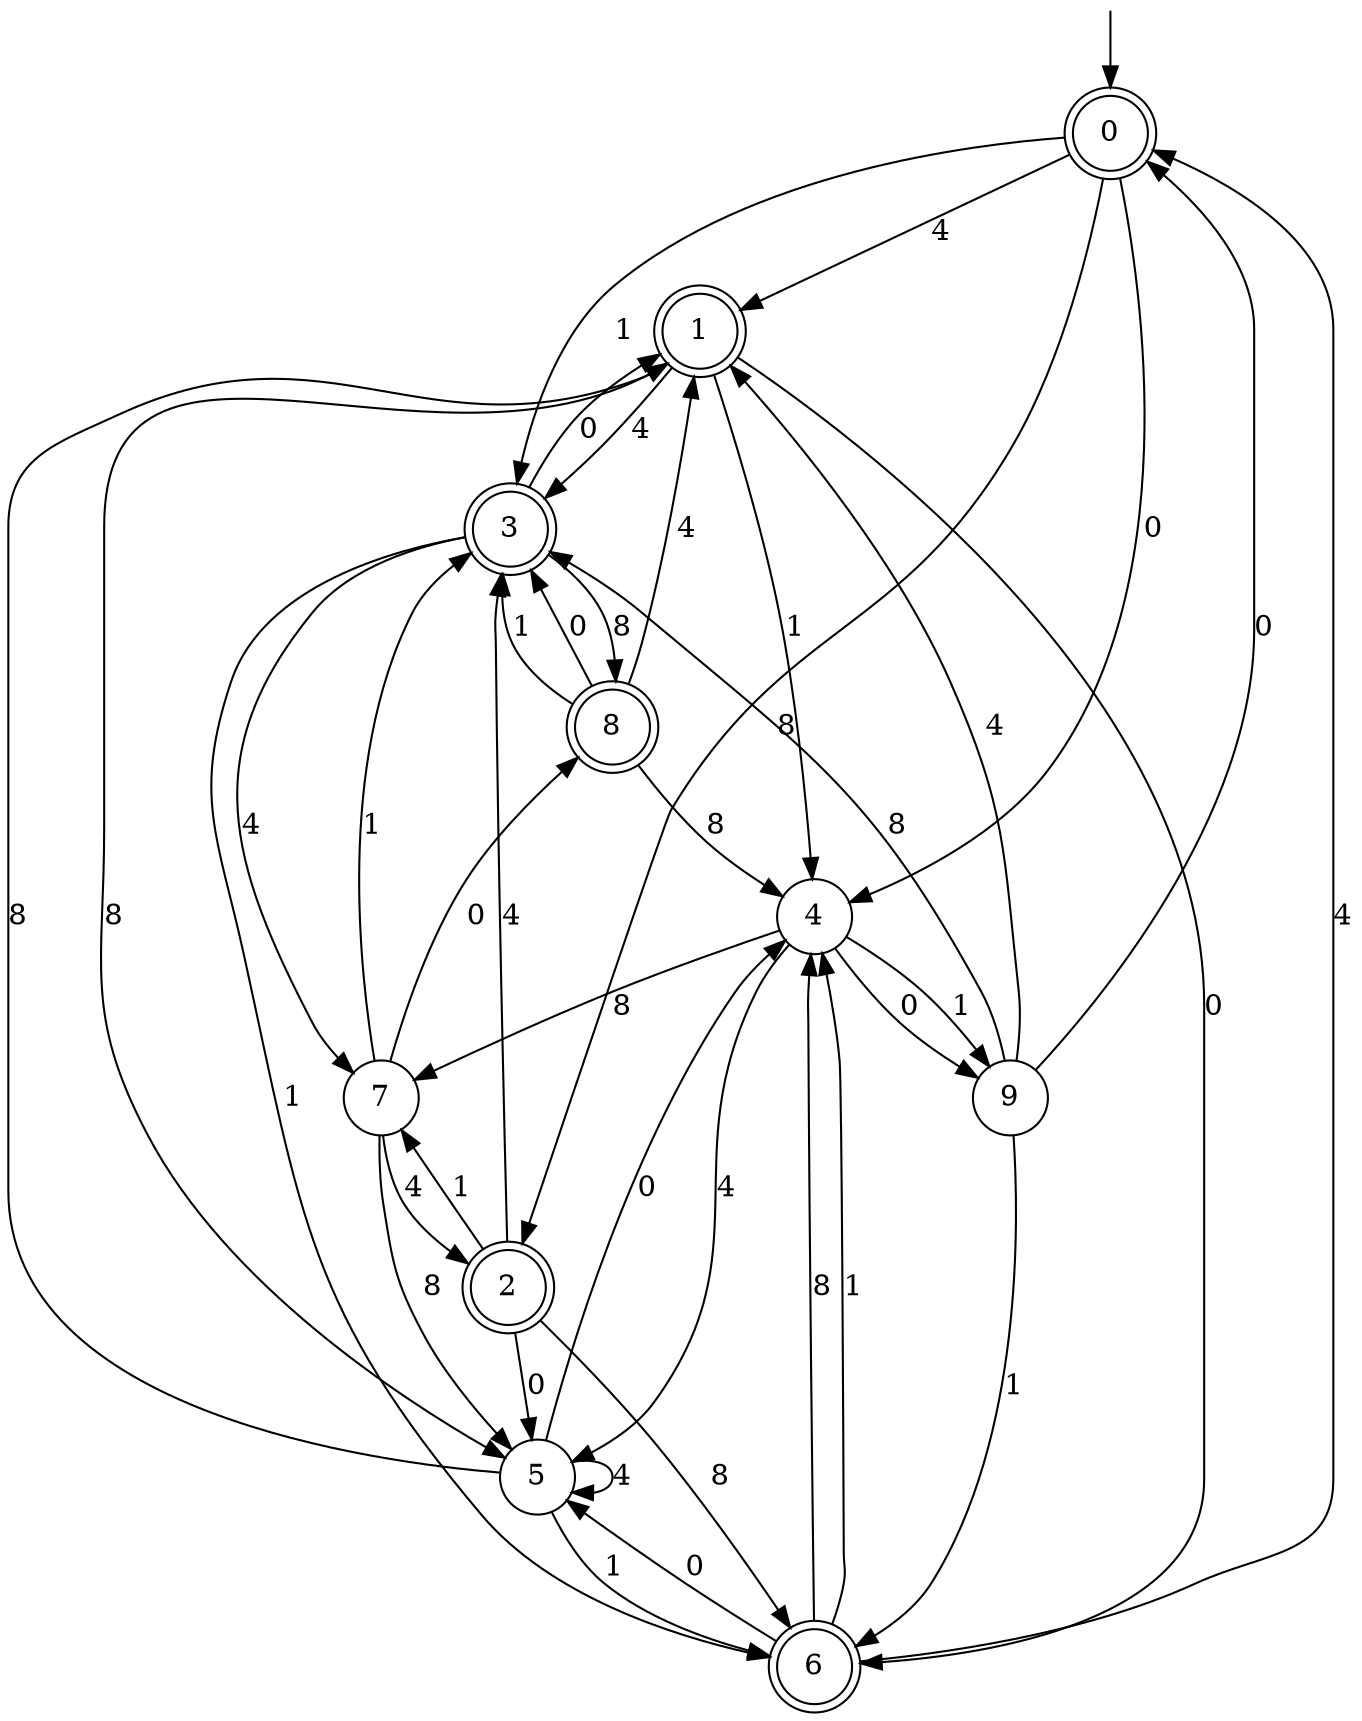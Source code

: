 digraph g {

	s0 [shape="doublecircle" label="0"];
	s1 [shape="doublecircle" label="1"];
	s2 [shape="doublecircle" label="2"];
	s3 [shape="doublecircle" label="3"];
	s4 [shape="circle" label="4"];
	s5 [shape="circle" label="5"];
	s6 [shape="doublecircle" label="6"];
	s7 [shape="circle" label="7"];
	s8 [shape="doublecircle" label="8"];
	s9 [shape="circle" label="9"];
	s0 -> s1 [label="4"];
	s0 -> s2 [label="8"];
	s0 -> s3 [label="1"];
	s0 -> s4 [label="0"];
	s1 -> s3 [label="4"];
	s1 -> s5 [label="8"];
	s1 -> s4 [label="1"];
	s1 -> s6 [label="0"];
	s2 -> s3 [label="4"];
	s2 -> s6 [label="8"];
	s2 -> s7 [label="1"];
	s2 -> s5 [label="0"];
	s3 -> s7 [label="4"];
	s3 -> s8 [label="8"];
	s3 -> s6 [label="1"];
	s3 -> s1 [label="0"];
	s4 -> s5 [label="4"];
	s4 -> s7 [label="8"];
	s4 -> s9 [label="1"];
	s4 -> s9 [label="0"];
	s5 -> s5 [label="4"];
	s5 -> s1 [label="8"];
	s5 -> s6 [label="1"];
	s5 -> s4 [label="0"];
	s6 -> s0 [label="4"];
	s6 -> s4 [label="8"];
	s6 -> s4 [label="1"];
	s6 -> s5 [label="0"];
	s7 -> s2 [label="4"];
	s7 -> s5 [label="8"];
	s7 -> s3 [label="1"];
	s7 -> s8 [label="0"];
	s8 -> s1 [label="4"];
	s8 -> s4 [label="8"];
	s8 -> s3 [label="1"];
	s8 -> s3 [label="0"];
	s9 -> s1 [label="4"];
	s9 -> s3 [label="8"];
	s9 -> s6 [label="1"];
	s9 -> s0 [label="0"];

__start0 [label="" shape="none" width="0" height="0"];
__start0 -> s0;

}
